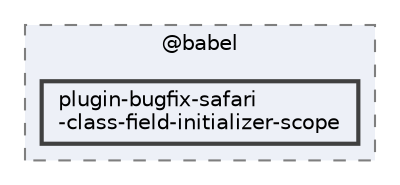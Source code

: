 digraph "C:/Users/arisc/OneDrive/Documents/GitHub/FINAL/EcoEats-Project/node_modules/@babel/plugin-bugfix-safari-class-field-initializer-scope"
{
 // LATEX_PDF_SIZE
  bgcolor="transparent";
  edge [fontname=Helvetica,fontsize=10,labelfontname=Helvetica,labelfontsize=10];
  node [fontname=Helvetica,fontsize=10,shape=box,height=0.2,width=0.4];
  compound=true
  subgraph clusterdir_722061c1cf8b4789a21e021c5ce72eb2 {
    graph [ bgcolor="#edf0f7", pencolor="grey50", label="@babel", fontname=Helvetica,fontsize=10 style="filled,dashed", URL="dir_722061c1cf8b4789a21e021c5ce72eb2.html",tooltip=""]
  dir_101995b37e3cebf70e0aac941249e602 [label="plugin-bugfix-safari\l-class-field-initializer-scope", fillcolor="#edf0f7", color="grey25", style="filled,bold", URL="dir_101995b37e3cebf70e0aac941249e602.html",tooltip=""];
  }
}
